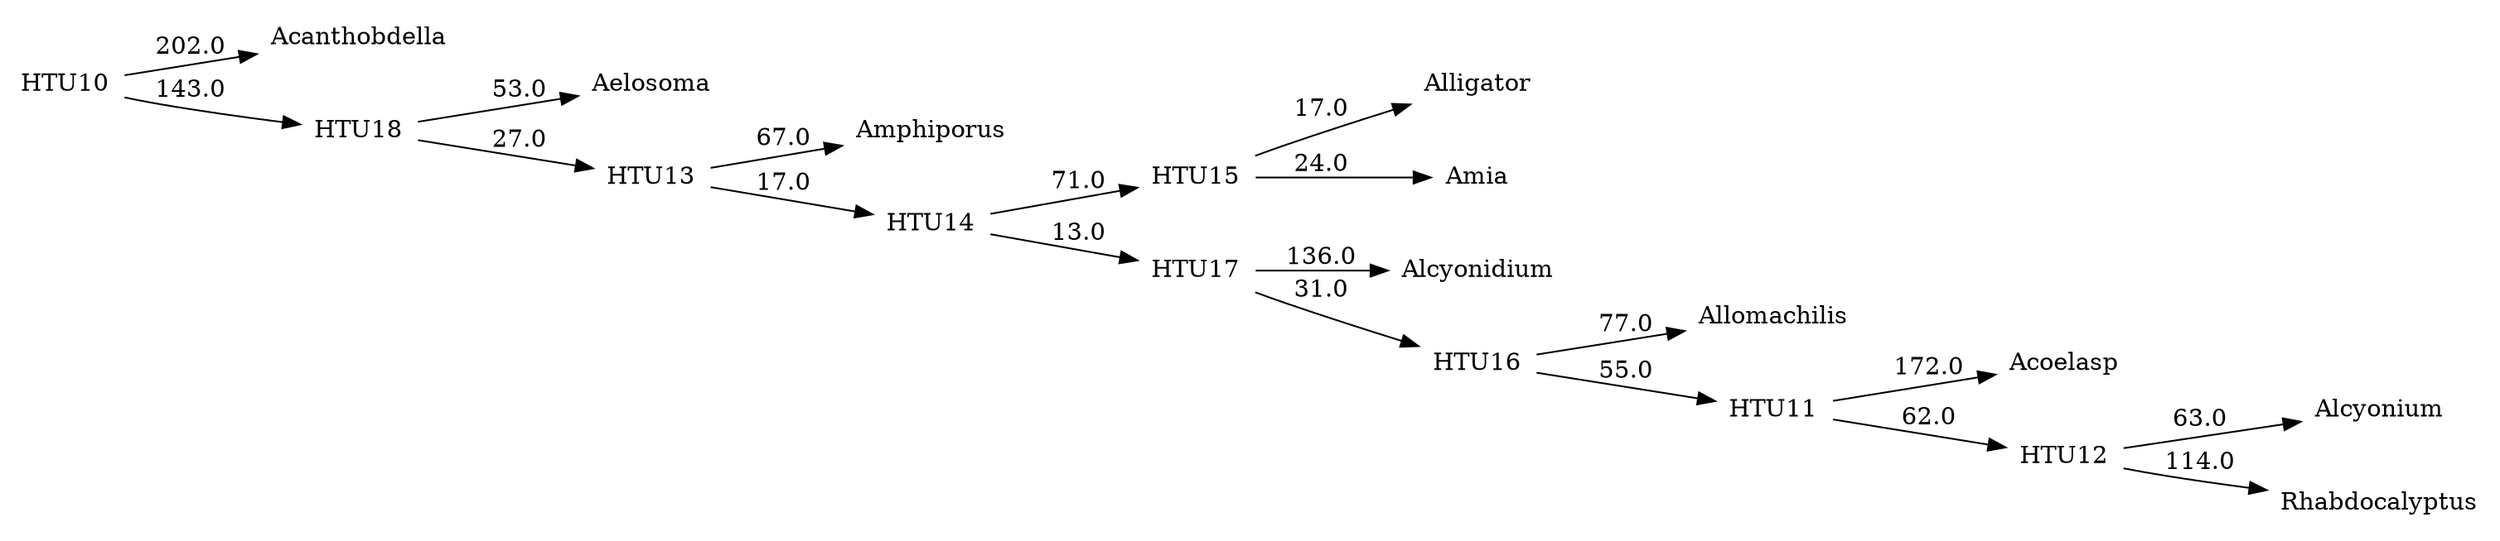 digraph G {
	rankdir = LR;	edge [colorscheme=spectral11];	node [shape = none];

    0 [label=Acanthobdella];
    1 [label=Acoelasp];
    2 [label=Aelosoma];
    3 [label=Alcyonidium];
    4 [label=Alcyonium];
    5 [label=Alligator];
    6 [label=Allomachilis];
    7 [label=Amia];
    8 [label=Amphiporus];
    9 [label=Rhabdocalyptus];
    10 [label=HTU10];
    11 [label=HTU11];
    12 [label=HTU12];
    13 [label=HTU13];
    14 [label=HTU14];
    15 [label=HTU15];
    16 [label=HTU16];
    17 [label=HTU17];
    18 [label=HTU18];
    10 -> 0 [label=202.0];
    10 -> 18 [label=143.0];
    11 -> 1 [label=172.0];
    11 -> 12 [label=62.0];
    12 -> 4 [label=63.0];
    12 -> 9 [label=114.0];
    13 -> 8 [label=67.0];
    13 -> 14 [label=17.0];
    14 -> 15 [label=71.0];
    14 -> 17 [label=13.0];
    15 -> 5 [label=17.0];
    15 -> 7 [label=24.0];
    16 -> 6 [label=77.0];
    16 -> 11 [label=55.0];
    17 -> 3 [label=136.0];
    17 -> 16 [label=31.0];
    18 -> 2 [label=53.0];
    18 -> 13 [label=27.0];
}
//2015.0
